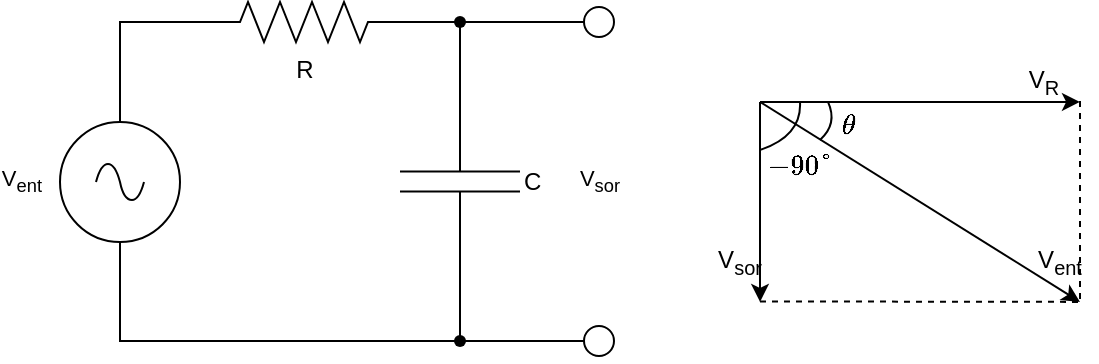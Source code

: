 <mxfile version="28.2.7">
  <diagram name="Page 1" id="Page-1">
    <mxGraphModel dx="777" dy="437" grid="1" gridSize="10" guides="1" tooltips="1" connect="1" arrows="1" fold="1" page="1" pageScale="1" pageWidth="827" pageHeight="1169" math="1" shadow="0">
      <root>
        <mxCell id="0" />
        <mxCell id="1" parent="0" />
        <mxCell id="Knx10nlY82T_n9evqUdS-34" value="&lt;div align=&quot;right&quot;&gt;V&lt;sub&gt;ent&lt;/sub&gt;&lt;/div&gt;" style="text;html=1;whiteSpace=wrap;strokeColor=none;fillColor=none;align=right;verticalAlign=middle;rounded=0;fontFamily=Helvetica;fontSize=11;fontColor=default;labelBackgroundColor=default;convertToSvg=1;" vertex="1" parent="1">
          <mxGeometry x="20" y="225" width="23" height="30" as="geometry" />
        </mxCell>
        <mxCell id="Knx10nlY82T_n9evqUdS-36" value="" style="pointerEvents=1;verticalLabelPosition=bottom;shadow=0;dashed=0;align=center;html=1;verticalAlign=top;shape=mxgraph.electrical.signal_sources.source;aspect=fixed;points=[[0.5,0,0],[1,0.5,0],[0.5,1,0],[0,0.5,0]];elSignalType=ac;convertToSvg=1;" vertex="1" parent="1">
          <mxGeometry x="50" y="210" width="60" height="60" as="geometry" />
        </mxCell>
        <mxCell id="Knx10nlY82T_n9evqUdS-37" value="R" style="pointerEvents=1;verticalLabelPosition=bottom;shadow=0;dashed=0;align=center;html=1;verticalAlign=top;shape=mxgraph.electrical.resistors.resistor_2;convertToSvg=1;" vertex="1" parent="1">
          <mxGeometry x="122" y="150" width="100" height="20" as="geometry" />
        </mxCell>
        <mxCell id="Knx10nlY82T_n9evqUdS-66" value="" style="edgeStyle=orthogonalEdgeStyle;shape=connector;rounded=0;orthogonalLoop=1;jettySize=auto;html=1;strokeColor=default;align=center;verticalAlign=middle;fontFamily=Helvetica;fontSize=11;fontColor=default;labelBackgroundColor=default;endArrow=none;endFill=0;" edge="1" parent="1" source="Knx10nlY82T_n9evqUdS-38" target="Knx10nlY82T_n9evqUdS-65">
          <mxGeometry relative="1" as="geometry" />
        </mxCell>
        <mxCell id="Knx10nlY82T_n9evqUdS-38" value="C" style="pointerEvents=1;verticalLabelPosition=bottom;shadow=0;dashed=0;align=left;html=1;verticalAlign=middle;shape=mxgraph.electrical.capacitors.capacitor_1;rotation=90;horizontal=0;convertToSvg=1;" vertex="1" parent="1">
          <mxGeometry x="200" y="209.78" width="100" height="60" as="geometry" />
        </mxCell>
        <mxCell id="Knx10nlY82T_n9evqUdS-41" style="edgeStyle=orthogonalEdgeStyle;shape=connector;rounded=0;orthogonalLoop=1;jettySize=auto;html=1;exitX=0;exitY=0.5;exitDx=0;exitDy=0;exitPerimeter=0;entryX=0.5;entryY=0;entryDx=0;entryDy=0;entryPerimeter=0;strokeColor=default;align=center;verticalAlign=middle;fontFamily=Helvetica;fontSize=11;fontColor=default;labelBackgroundColor=default;endArrow=none;endFill=0;convertToSvg=1;" edge="1" parent="1" source="Knx10nlY82T_n9evqUdS-37" target="Knx10nlY82T_n9evqUdS-36">
          <mxGeometry relative="1" as="geometry" />
        </mxCell>
        <mxCell id="Knx10nlY82T_n9evqUdS-43" value="$$\theta$$" style="text;html=1;whiteSpace=wrap;strokeColor=none;fillColor=none;align=center;verticalAlign=middle;rounded=0;" vertex="1" parent="1">
          <mxGeometry x="434" y="201.95" width="20" height="20" as="geometry" />
        </mxCell>
        <mxCell id="Knx10nlY82T_n9evqUdS-44" value="" style="edgeStyle=none;orthogonalLoop=1;jettySize=auto;html=1;rounded=0;" edge="1" parent="1">
          <mxGeometry width="80" relative="1" as="geometry">
            <mxPoint x="400" y="199.95" as="sourcePoint" />
            <mxPoint x="560" y="199.95" as="targetPoint" />
            <Array as="points" />
          </mxGeometry>
        </mxCell>
        <mxCell id="Knx10nlY82T_n9evqUdS-45" value="" style="edgeStyle=none;orthogonalLoop=1;jettySize=auto;html=1;rounded=0;" edge="1" parent="1">
          <mxGeometry width="80" relative="1" as="geometry">
            <mxPoint x="400" y="199.95" as="sourcePoint" />
            <mxPoint x="400" y="299.95" as="targetPoint" />
            <Array as="points" />
          </mxGeometry>
        </mxCell>
        <mxCell id="Knx10nlY82T_n9evqUdS-46" value="" style="edgeStyle=none;orthogonalLoop=1;jettySize=auto;html=1;rounded=0;" edge="1" parent="1">
          <mxGeometry width="80" relative="1" as="geometry">
            <mxPoint x="400" y="199.95" as="sourcePoint" />
            <mxPoint x="560" y="299.95" as="targetPoint" />
            <Array as="points" />
          </mxGeometry>
        </mxCell>
        <mxCell id="Knx10nlY82T_n9evqUdS-47" value="" style="curved=1;endArrow=none;html=1;rounded=0;endFill=0;" edge="1" parent="1">
          <mxGeometry width="50" height="50" relative="1" as="geometry">
            <mxPoint x="430" y="218.95" as="sourcePoint" />
            <mxPoint x="434" y="199.95" as="targetPoint" />
            <Array as="points">
              <mxPoint x="439" y="210.95" />
            </Array>
          </mxGeometry>
        </mxCell>
        <mxCell id="Knx10nlY82T_n9evqUdS-48" value="V&lt;sub&gt;R&lt;/sub&gt;" style="text;html=1;whiteSpace=wrap;strokeColor=none;fillColor=none;align=center;verticalAlign=middle;rounded=0;" vertex="1" parent="1">
          <mxGeometry x="532" y="179.95" width="20" height="20" as="geometry" />
        </mxCell>
        <mxCell id="Knx10nlY82T_n9evqUdS-49" value="V&lt;sub&gt;sor&lt;/sub&gt;" style="text;html=1;whiteSpace=wrap;strokeColor=none;fillColor=none;align=center;verticalAlign=middle;rounded=0;" vertex="1" parent="1">
          <mxGeometry x="380" y="269.95" width="20" height="20" as="geometry" />
        </mxCell>
        <mxCell id="Knx10nlY82T_n9evqUdS-50" value="V&lt;sub&gt;ent&lt;/sub&gt;" style="text;html=1;whiteSpace=wrap;strokeColor=none;fillColor=none;align=center;verticalAlign=middle;rounded=0;" vertex="1" parent="1">
          <mxGeometry x="540" y="269.95" width="20" height="20" as="geometry" />
        </mxCell>
        <mxCell id="Knx10nlY82T_n9evqUdS-51" value="" style="edgeStyle=none;orthogonalLoop=1;jettySize=auto;html=1;rounded=0;endArrow=none;endFill=0;dashed=1;" edge="1" parent="1">
          <mxGeometry width="80" relative="1" as="geometry">
            <mxPoint x="400" y="299.71" as="sourcePoint" />
            <mxPoint x="560" y="299.95" as="targetPoint" />
            <Array as="points" />
          </mxGeometry>
        </mxCell>
        <mxCell id="Knx10nlY82T_n9evqUdS-52" value="" style="edgeStyle=none;orthogonalLoop=1;jettySize=auto;html=1;rounded=0;endArrow=none;endFill=0;dashed=1;" edge="1" parent="1">
          <mxGeometry width="80" relative="1" as="geometry">
            <mxPoint x="560" y="199.46" as="sourcePoint" />
            <mxPoint x="560" y="299.95" as="targetPoint" />
            <Array as="points" />
          </mxGeometry>
        </mxCell>
        <mxCell id="Knx10nlY82T_n9evqUdS-53" value="" style="curved=1;endArrow=none;html=1;rounded=0;endFill=0;" edge="1" parent="1">
          <mxGeometry width="50" height="50" relative="1" as="geometry">
            <mxPoint x="400" y="223.95" as="sourcePoint" />
            <mxPoint x="420" y="199.95" as="targetPoint" />
            <Array as="points">
              <mxPoint x="421" y="216.95" />
            </Array>
          </mxGeometry>
        </mxCell>
        <mxCell id="Knx10nlY82T_n9evqUdS-54" value="$$-90\unicode{xB0}$$" style="text;html=1;whiteSpace=wrap;strokeColor=none;fillColor=none;align=center;verticalAlign=middle;rounded=0;convertToSvg=0;" vertex="1" parent="1">
          <mxGeometry x="400" y="221.95" width="40" height="20" as="geometry" />
        </mxCell>
        <mxCell id="Knx10nlY82T_n9evqUdS-58" value="" style="verticalLabelPosition=bottom;shadow=0;dashed=0;align=center;html=1;verticalAlign=top;strokeWidth=1;shape=ellipse;perimeter=ellipsePerimeter;" vertex="1" parent="1">
          <mxGeometry x="312" y="152.5" width="15" height="15" as="geometry" />
        </mxCell>
        <mxCell id="Knx10nlY82T_n9evqUdS-67" style="edgeStyle=orthogonalEdgeStyle;shape=connector;rounded=0;orthogonalLoop=1;jettySize=auto;html=1;exitX=0;exitY=0.5;exitDx=0;exitDy=0;strokeColor=default;align=center;verticalAlign=middle;fontFamily=Helvetica;fontSize=11;fontColor=default;labelBackgroundColor=default;endArrow=none;endFill=0;entryX=0.5;entryY=1;entryDx=0;entryDy=0;entryPerimeter=0;" edge="1" parent="1" source="Knx10nlY82T_n9evqUdS-59" target="Knx10nlY82T_n9evqUdS-36">
          <mxGeometry relative="1" as="geometry" />
        </mxCell>
        <mxCell id="Knx10nlY82T_n9evqUdS-59" value="" style="verticalLabelPosition=bottom;shadow=0;dashed=0;align=center;html=1;verticalAlign=top;strokeWidth=1;shape=ellipse;perimeter=ellipsePerimeter;" vertex="1" parent="1">
          <mxGeometry x="312" y="312" width="15" height="15" as="geometry" />
        </mxCell>
        <mxCell id="Knx10nlY82T_n9evqUdS-65" value="" style="shape=waypoint;sketch=0;size=6;pointerEvents=1;points=[];fillColor=default;resizable=0;rotatable=0;perimeter=centerPerimeter;snapToPoint=1;align=left;shadow=0;dashed=0;horizontal=0;" vertex="1" parent="1">
          <mxGeometry x="240" y="309.5" width="20" height="20" as="geometry" />
        </mxCell>
        <mxCell id="Knx10nlY82T_n9evqUdS-70" value="" style="edgeStyle=orthogonalEdgeStyle;shape=connector;rounded=0;orthogonalLoop=1;jettySize=auto;html=1;strokeColor=default;align=center;verticalAlign=middle;fontFamily=Helvetica;fontSize=11;fontColor=default;labelBackgroundColor=default;endArrow=none;endFill=0;" edge="1" parent="1" source="Knx10nlY82T_n9evqUdS-69" target="Knx10nlY82T_n9evqUdS-37">
          <mxGeometry relative="1" as="geometry" />
        </mxCell>
        <mxCell id="Knx10nlY82T_n9evqUdS-71" value="" style="edgeStyle=orthogonalEdgeStyle;shape=connector;rounded=0;orthogonalLoop=1;jettySize=auto;html=1;strokeColor=default;align=center;verticalAlign=middle;fontFamily=Helvetica;fontSize=11;fontColor=default;labelBackgroundColor=default;endArrow=none;endFill=0;" edge="1" parent="1" source="Knx10nlY82T_n9evqUdS-69" target="Knx10nlY82T_n9evqUdS-58">
          <mxGeometry relative="1" as="geometry" />
        </mxCell>
        <mxCell id="Knx10nlY82T_n9evqUdS-72" value="" style="edgeStyle=orthogonalEdgeStyle;shape=connector;rounded=0;orthogonalLoop=1;jettySize=auto;html=1;strokeColor=default;align=center;verticalAlign=middle;fontFamily=Helvetica;fontSize=11;fontColor=default;labelBackgroundColor=default;endArrow=none;endFill=0;" edge="1" parent="1" source="Knx10nlY82T_n9evqUdS-69" target="Knx10nlY82T_n9evqUdS-38">
          <mxGeometry relative="1" as="geometry" />
        </mxCell>
        <mxCell id="Knx10nlY82T_n9evqUdS-69" value="" style="shape=waypoint;sketch=0;fillStyle=solid;size=6;pointerEvents=1;points=[];fillColor=none;resizable=0;rotatable=0;perimeter=centerPerimeter;snapToPoint=1;fontFamily=Helvetica;fontSize=11;fontColor=default;labelBackgroundColor=default;" vertex="1" parent="1">
          <mxGeometry x="240" y="150" width="20" height="20" as="geometry" />
        </mxCell>
        <mxCell id="Knx10nlY82T_n9evqUdS-73" value="V&lt;sub&gt;sor&lt;/sub&gt;" style="text;html=1;whiteSpace=wrap;strokeColor=none;fillColor=none;align=center;verticalAlign=middle;rounded=0;fontFamily=Helvetica;fontSize=11;fontColor=default;labelBackgroundColor=default;" vertex="1" parent="1">
          <mxGeometry x="300" y="225" width="40" height="30" as="geometry" />
        </mxCell>
      </root>
    </mxGraphModel>
  </diagram>
</mxfile>
